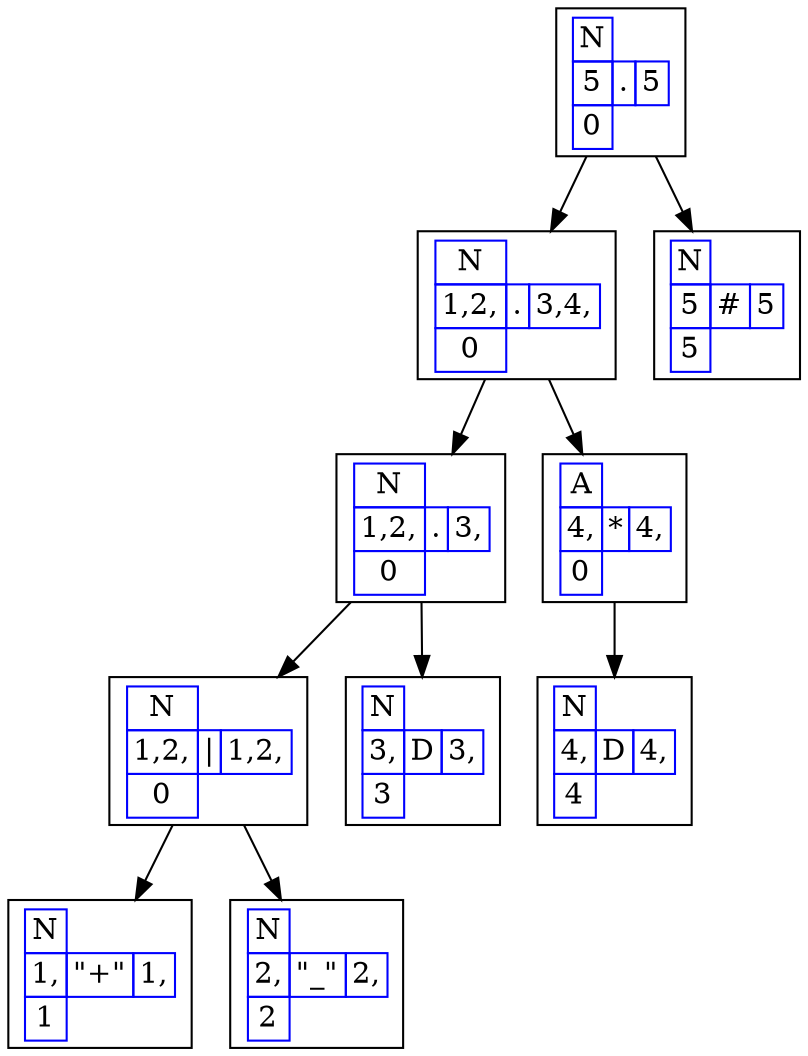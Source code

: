 digraph G{
rankdir=UD
node[shape=box]
concentrate=true
nodo23 [ label =< 
<table border='0' cellborder='1' color='blue' cellspacing='0'>
<tr><td>N</td></tr>
<tr><td>5</td><td>.</td><td>5</td></tr>
<tr><td>0</td></tr>
</table>
>];
nodo21 [ label =< 
<table border='0' cellborder='1' color='blue' cellspacing='0'>
<tr><td>N</td></tr>
<tr><td>1,2,</td><td>.</td><td>3,4,</td></tr>
<tr><td>0</td></tr>
</table>
>];
nodo18 [ label =< 
<table border='0' cellborder='1' color='blue' cellspacing='0'>
<tr><td>N</td></tr>
<tr><td>1,2,</td><td>.</td><td>3,</td></tr>
<tr><td>0</td></tr>
</table>
>];
nodo16 [ label =< 
<table border='0' cellborder='1' color='blue' cellspacing='0'>
<tr><td>N</td></tr>
<tr><td>1,2,</td><td>|</td><td>1,2,</td></tr>
<tr><td>0</td></tr>
</table>
>];
nodo14 [ label =< 
<table border='0' cellborder='1' color='blue' cellspacing='0'>
<tr><td>N</td></tr>
<tr><td>1,</td><td>"+"</td><td>1,</td></tr>
<tr><td>1</td></tr>
</table>
>];
nodo16->nodo14
nodo15 [ label =< 
<table border='0' cellborder='1' color='blue' cellspacing='0'>
<tr><td>N</td></tr>
<tr><td>2,</td><td>"_"</td><td>2,</td></tr>
<tr><td>2</td></tr>
</table>
>];
nodo16->nodo15
nodo18->nodo16
nodo17 [ label =< 
<table border='0' cellborder='1' color='blue' cellspacing='0'>
<tr><td>N</td></tr>
<tr><td>3,</td><td>D</td><td>3,</td></tr>
<tr><td>3</td></tr>
</table>
>];
nodo18->nodo17
nodo21->nodo18
nodo20 [ label =< 
<table border='0' cellborder='1' color='blue' cellspacing='0'>
<tr><td>A</td></tr>
<tr><td>4,</td><td>*</td><td>4,</td></tr>
<tr><td>0</td></tr>
</table>
>];
nodo19 [ label =< 
<table border='0' cellborder='1' color='blue' cellspacing='0'>
<tr><td>N</td></tr>
<tr><td>4,</td><td>D</td><td>4,</td></tr>
<tr><td>4</td></tr>
</table>
>];
nodo20->nodo19
nodo21->nodo20
nodo23->nodo21
nodo22 [ label =< 
<table border='0' cellborder='1' color='blue' cellspacing='0'>
<tr><td>N</td></tr>
<tr><td>5</td><td>#</td><td>5</td></tr>
<tr><td>5</td></tr>
</table>
>];
nodo23->nodo22

}
